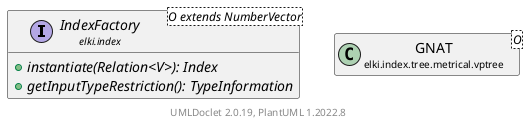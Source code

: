 @startuml
    remove .*\.(Instance|Par|Parameterizer|Factory)$
    set namespaceSeparator none
    hide empty fields
    hide empty methods

    class "<size:14>GNAT.Factory\n<size:10>elki.index.tree.metrical.vptree" as elki.index.tree.metrical.vptree.GNAT.Factory<O extends NumberVector> [[GNAT.Factory.html]] {
        ~distance: Distance<? super NumberVector>
        ~random: RandomFactory
        ~numbervps: int
        +Factory(Distance<? super NumberVector>, RandomFactory, int)
        +instantiate(Relation<O extends NumberVector>): GNAT<O extends NumberVector>
        +getInputTypeRestriction(): TypeInformation
    }

    interface "<size:14>IndexFactory\n<size:10>elki.index" as elki.index.IndexFactory<O extends NumberVector> [[../../../IndexFactory.html]] {
        {abstract} +instantiate(Relation<V>): Index
        {abstract} +getInputTypeRestriction(): TypeInformation
    }
    class "<size:14>GNAT\n<size:10>elki.index.tree.metrical.vptree" as elki.index.tree.metrical.vptree.GNAT<O> [[GNAT.html]]
    class "<size:14>GNAT.Factory.Par\n<size:10>elki.index.tree.metrical.vptree" as elki.index.tree.metrical.vptree.GNAT.Factory.Par<O extends NumberVector> [[GNAT.Factory.Par.html]]

    elki.index.IndexFactory <|.. elki.index.tree.metrical.vptree.GNAT.Factory
    elki.index.tree.metrical.vptree.GNAT +-- elki.index.tree.metrical.vptree.GNAT.Factory
    elki.index.tree.metrical.vptree.GNAT.Factory +-- elki.index.tree.metrical.vptree.GNAT.Factory.Par

    center footer UMLDoclet 2.0.19, PlantUML 1.2022.8
@enduml
